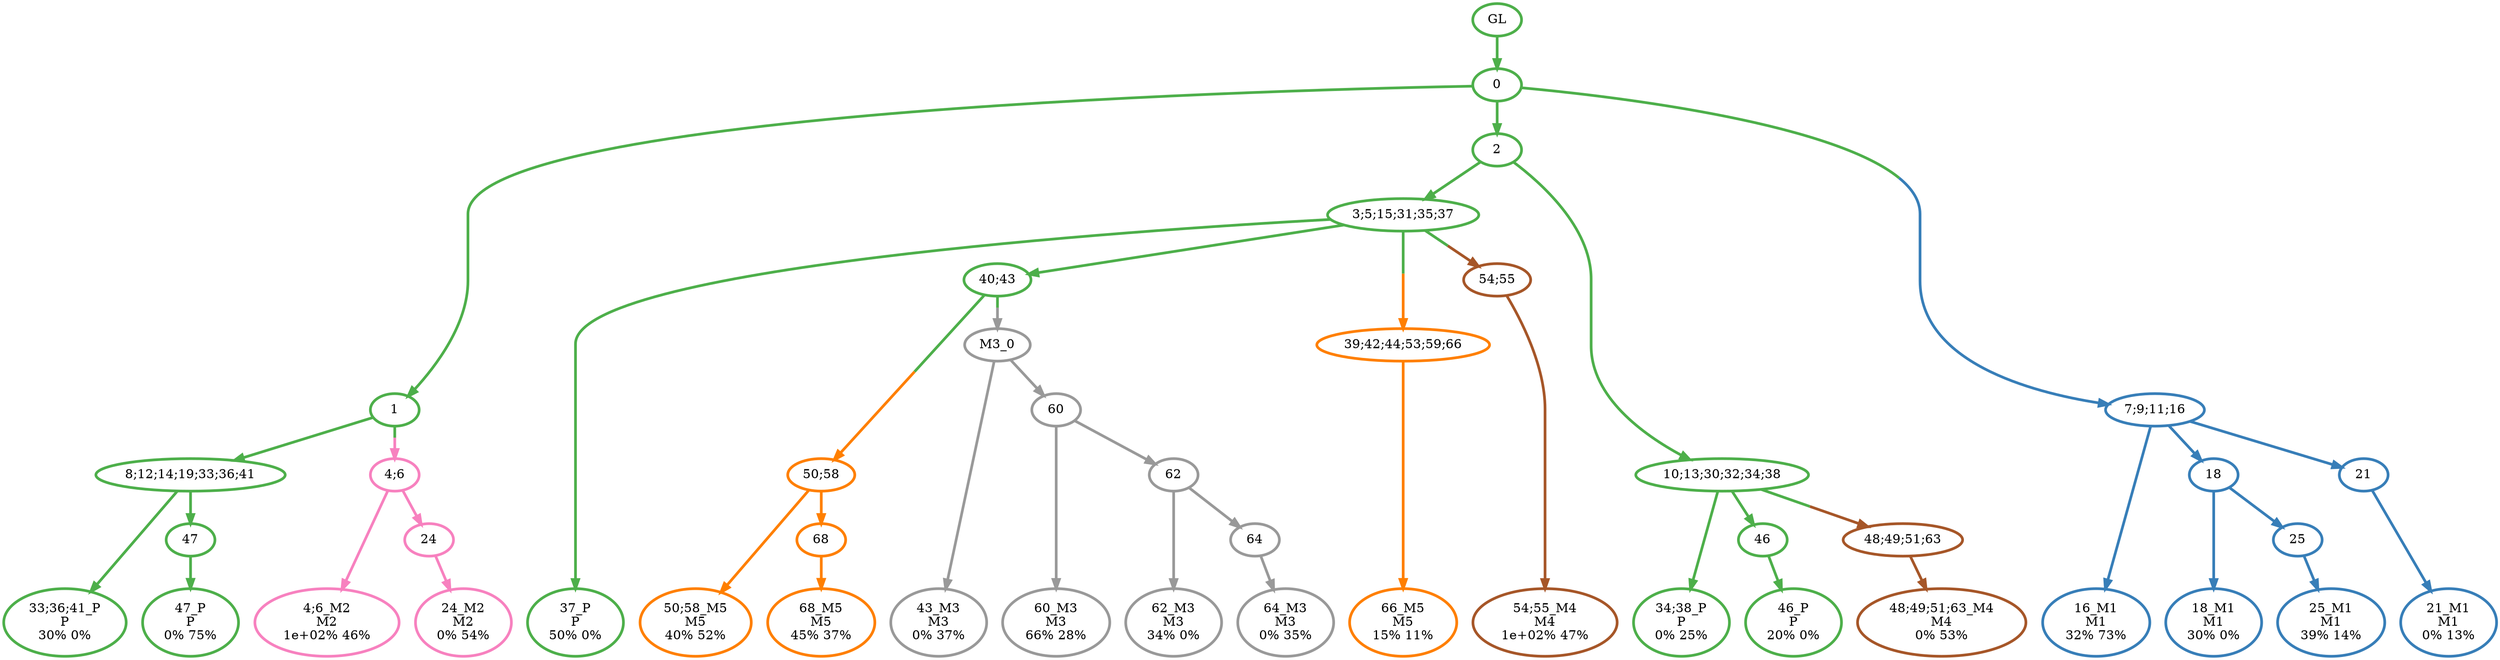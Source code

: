 digraph T {
	{
		rank=same
		40 [penwidth=3,colorscheme=set19,color=3,label="33;36;41_P\nP\n30% 0%"]
		38 [penwidth=3,colorscheme=set19,color=3,label="47_P\nP\n0% 75%"]
		35 [penwidth=3,colorscheme=set19,color=3,label="37_P\nP\n50% 0%"]
		33 [penwidth=3,colorscheme=set19,color=3,label="34;38_P\nP\n0% 25%"]
		31 [penwidth=3,colorscheme=set19,color=3,label="46_P\nP\n20% 0%"]
		30 [penwidth=3,colorscheme=set19,color=2,label="16_M1\nM1\n32% 73%"]
		28 [penwidth=3,colorscheme=set19,color=2,label="18_M1\nM1\n30% 0%"]
		26 [penwidth=3,colorscheme=set19,color=2,label="25_M1\nM1\n39% 14%"]
		24 [penwidth=3,colorscheme=set19,color=2,label="21_M1\nM1\n0% 13%"]
		23 [penwidth=3,colorscheme=set19,color=8,label="4;6_M2\nM2\n1e+02% 46%"]
		21 [penwidth=3,colorscheme=set19,color=8,label="24_M2\nM2\n0% 54%"]
		19 [penwidth=3,colorscheme=set19,color=9,label="43_M3\nM3\n0% 37%"]
		17 [penwidth=3,colorscheme=set19,color=9,label="60_M3\nM3\n66% 28%"]
		15 [penwidth=3,colorscheme=set19,color=9,label="62_M3\nM3\n34% 0%"]
		13 [penwidth=3,colorscheme=set19,color=9,label="64_M3\nM3\n0% 35%"]
		12 [penwidth=3,colorscheme=set19,color=7,label="54;55_M4\nM4\n1e+02% 47%"]
		11 [penwidth=3,colorscheme=set19,color=7,label="48;49;51;63_M4\nM4\n0% 53%"]
		10 [penwidth=3,colorscheme=set19,color=5,label="66_M5\nM5\n15% 11%"]
		9 [penwidth=3,colorscheme=set19,color=5,label="50;58_M5\nM5\n40% 52%"]
		7 [penwidth=3,colorscheme=set19,color=5,label="68_M5\nM5\n45% 37%"]
	}
	44 [penwidth=3,colorscheme=set19,color=3,label="GL"]
	43 [penwidth=3,colorscheme=set19,color=3,label="0"]
	42 [penwidth=3,colorscheme=set19,color=3,label="1"]
	41 [penwidth=3,colorscheme=set19,color=3,label="8;12;14;19;33;36;41"]
	39 [penwidth=3,colorscheme=set19,color=3,label="47"]
	37 [penwidth=3,colorscheme=set19,color=3,label="2"]
	36 [penwidth=3,colorscheme=set19,color=3,label="3;5;15;31;35;37"]
	34 [penwidth=3,colorscheme=set19,color=3,label="10;13;30;32;34;38"]
	32 [penwidth=3,colorscheme=set19,color=3,label="46"]
	29 [penwidth=3,colorscheme=set19,color=2,label="18"]
	27 [penwidth=3,colorscheme=set19,color=2,label="25"]
	25 [penwidth=3,colorscheme=set19,color=2,label="21"]
	22 [penwidth=3,colorscheme=set19,color=8,label="24"]
	20 [penwidth=3,colorscheme=set19,color=3,label="40;43"]
	18 [penwidth=3,colorscheme=set19,color=9,label="60"]
	16 [penwidth=3,colorscheme=set19,color=9,label="62"]
	14 [penwidth=3,colorscheme=set19,color=9,label="64"]
	8 [penwidth=3,colorscheme=set19,color=5,label="68"]
	6 [penwidth=3,colorscheme=set19,color=7,label="48;49;51;63"]
	5 [penwidth=3,colorscheme=set19,color=5,label="50;58"]
	4 [penwidth=3,colorscheme=set19,color=5,label="39;42;44;53;59;66"]
	3 [penwidth=3,colorscheme=set19,color=7,label="54;55"]
	2 [penwidth=3,colorscheme=set19,color=9,label="M3_0"]
	1 [penwidth=3,colorscheme=set19,color=8,label="4;6"]
	0 [penwidth=3,colorscheme=set19,color=2,label="7;9;11;16"]
	44 -> 43 [penwidth=3,colorscheme=set19,color=3]
	43 -> 42 [penwidth=3,colorscheme=set19,color=3]
	43 -> 37 [penwidth=3,colorscheme=set19,color=3]
	43 -> 0 [penwidth=3,colorscheme=set19,color="3;0.5:2"]
	42 -> 41 [penwidth=3,colorscheme=set19,color=3]
	42 -> 1 [penwidth=3,colorscheme=set19,color="3;0.5:8"]
	41 -> 40 [penwidth=3,colorscheme=set19,color=3]
	41 -> 39 [penwidth=3,colorscheme=set19,color=3]
	39 -> 38 [penwidth=3,colorscheme=set19,color=3]
	37 -> 34 [penwidth=3,colorscheme=set19,color=3]
	37 -> 36 [penwidth=3,colorscheme=set19,color=3]
	36 -> 35 [penwidth=3,colorscheme=set19,color=3]
	36 -> 20 [penwidth=3,colorscheme=set19,color=3]
	36 -> 4 [penwidth=3,colorscheme=set19,color="3;0.5:5"]
	36 -> 3 [penwidth=3,colorscheme=set19,color="3;0.5:7"]
	34 -> 33 [penwidth=3,colorscheme=set19,color=3]
	34 -> 32 [penwidth=3,colorscheme=set19,color=3]
	34 -> 6 [penwidth=3,colorscheme=set19,color="3;0.5:7"]
	32 -> 31 [penwidth=3,colorscheme=set19,color=3]
	29 -> 28 [penwidth=3,colorscheme=set19,color=2]
	29 -> 27 [penwidth=3,colorscheme=set19,color=2]
	27 -> 26 [penwidth=3,colorscheme=set19,color=2]
	25 -> 24 [penwidth=3,colorscheme=set19,color=2]
	22 -> 21 [penwidth=3,colorscheme=set19,color=8]
	20 -> 2 [penwidth=3,colorscheme=set19,color="3;0.5:9"]
	20 -> 5 [penwidth=3,colorscheme=set19,color="3;0.5:5"]
	18 -> 17 [penwidth=3,colorscheme=set19,color=9]
	18 -> 16 [penwidth=3,colorscheme=set19,color=9]
	16 -> 15 [penwidth=3,colorscheme=set19,color=9]
	16 -> 14 [penwidth=3,colorscheme=set19,color=9]
	14 -> 13 [penwidth=3,colorscheme=set19,color=9]
	8 -> 7 [penwidth=3,colorscheme=set19,color=5]
	6 -> 11 [penwidth=3,colorscheme=set19,color=7]
	5 -> 9 [penwidth=3,colorscheme=set19,color=5]
	5 -> 8 [penwidth=3,colorscheme=set19,color=5]
	4 -> 10 [penwidth=3,colorscheme=set19,color=5]
	3 -> 12 [penwidth=3,colorscheme=set19,color=7]
	2 -> 19 [penwidth=3,colorscheme=set19,color=9]
	2 -> 18 [penwidth=3,colorscheme=set19,color=9]
	1 -> 23 [penwidth=3,colorscheme=set19,color=8]
	1 -> 22 [penwidth=3,colorscheme=set19,color=8]
	0 -> 30 [penwidth=3,colorscheme=set19,color=2]
	0 -> 29 [penwidth=3,colorscheme=set19,color=2]
	0 -> 25 [penwidth=3,colorscheme=set19,color=2]
}
